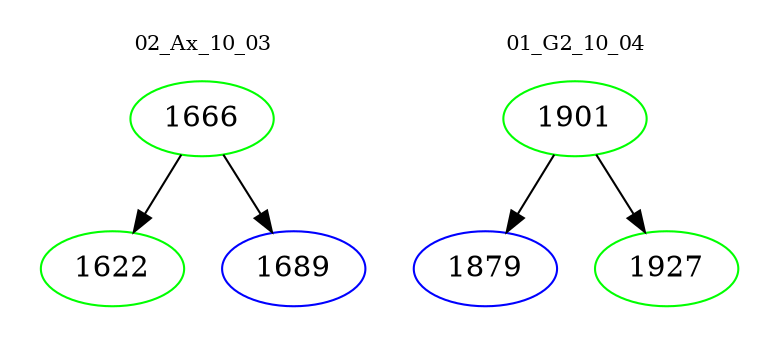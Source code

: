 digraph{
subgraph cluster_0 {
color = white
label = "02_Ax_10_03";
fontsize=10;
T0_1666 [label="1666", color="green"]
T0_1666 -> T0_1622 [color="black"]
T0_1622 [label="1622", color="green"]
T0_1666 -> T0_1689 [color="black"]
T0_1689 [label="1689", color="blue"]
}
subgraph cluster_1 {
color = white
label = "01_G2_10_04";
fontsize=10;
T1_1901 [label="1901", color="green"]
T1_1901 -> T1_1879 [color="black"]
T1_1879 [label="1879", color="blue"]
T1_1901 -> T1_1927 [color="black"]
T1_1927 [label="1927", color="green"]
}
}
